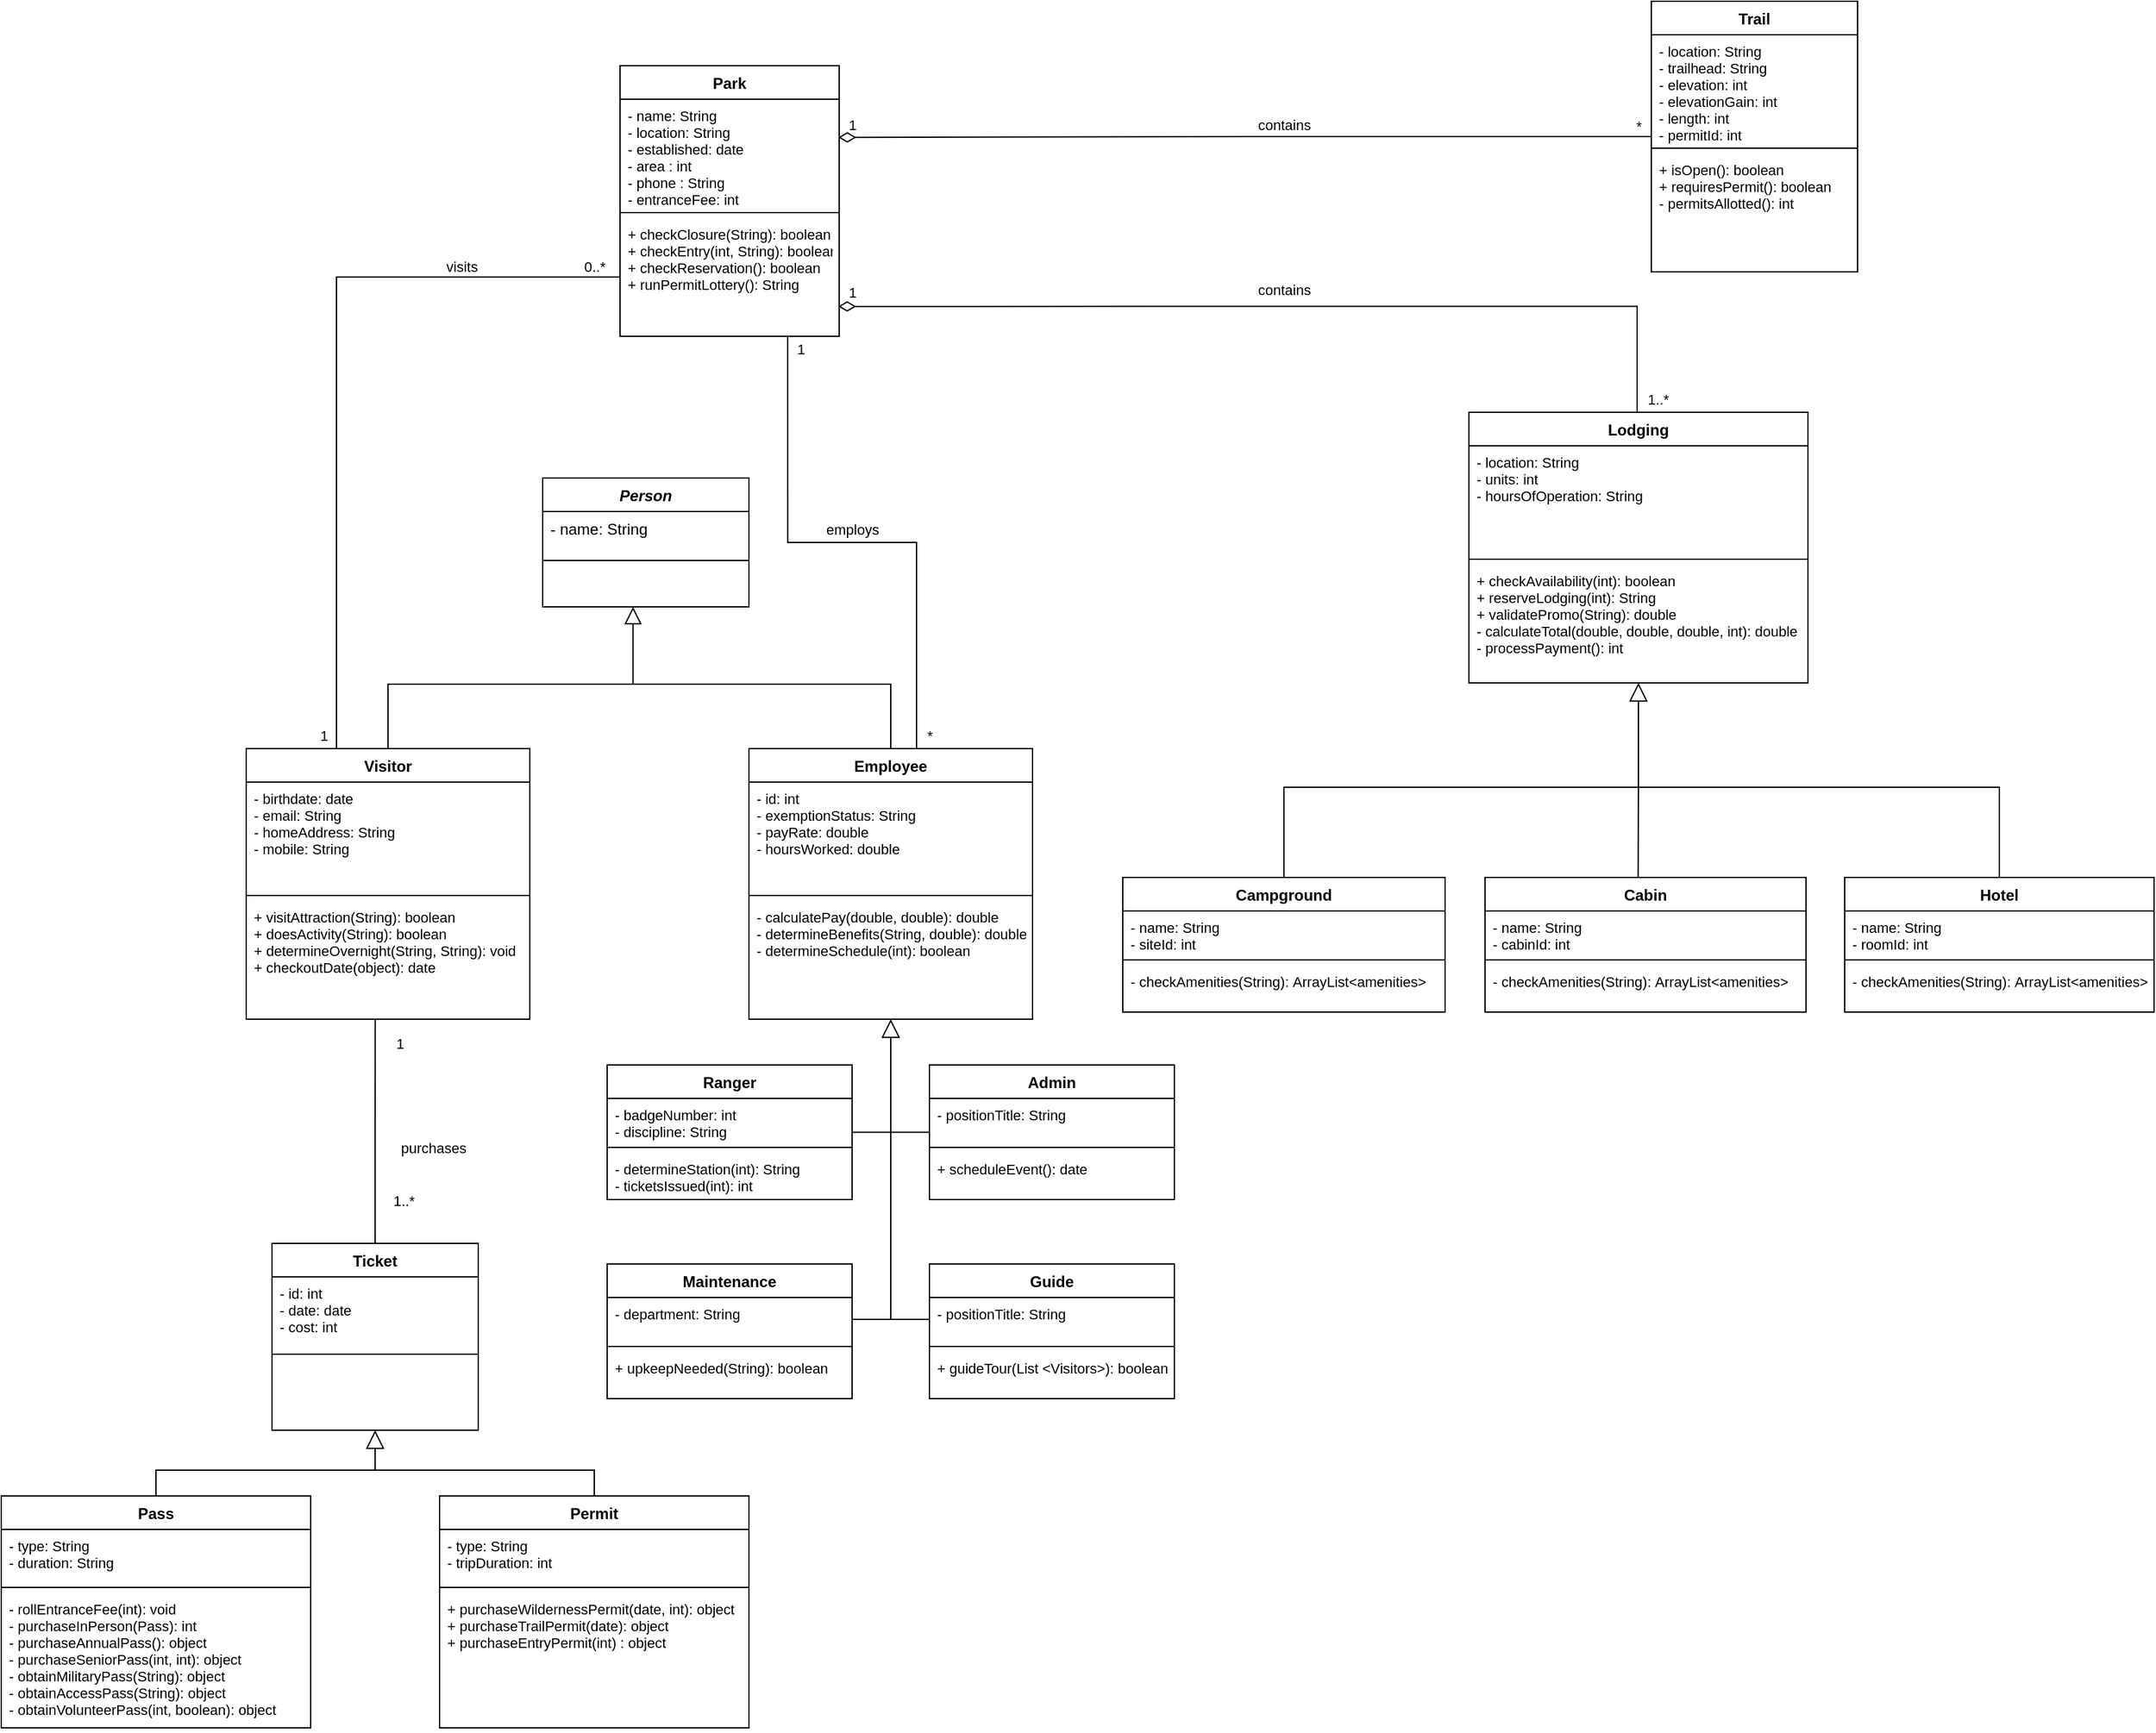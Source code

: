 <mxfile version="17.4.0" type="github">
  <diagram id="C5RBs43oDa-KdzZeNtuy" name="Page-1">
    <mxGraphModel dx="3743" dy="2276" grid="1" gridSize="10" guides="1" tooltips="1" connect="1" arrows="1" fold="1" page="1" pageScale="1" pageWidth="1169" pageHeight="827" math="0" shadow="0">
      <root>
        <mxCell id="WIyWlLk6GJQsqaUBKTNV-0" />
        <mxCell id="WIyWlLk6GJQsqaUBKTNV-1" parent="WIyWlLk6GJQsqaUBKTNV-0" />
        <mxCell id="2c-yum_lAbNcvrNoENY4-150" style="edgeStyle=orthogonalEdgeStyle;rounded=0;orthogonalLoop=1;jettySize=auto;html=1;entryX=0.996;entryY=0.353;entryDx=0;entryDy=0;entryPerimeter=0;fontSize=11;startArrow=none;startFill=0;endArrow=diamondThin;endFill=0;startSize=12;endSize=11;targetPerimeterSpacing=0;strokeColor=default;strokeWidth=1;" parent="WIyWlLk6GJQsqaUBKTNV-1" source="zkfFHV4jXpPFQw0GAbJ--0" target="2c-yum_lAbNcvrNoENY4-104" edge="1">
          <mxGeometry relative="1" as="geometry" />
        </mxCell>
        <mxCell id="zkfFHV4jXpPFQw0GAbJ--0" value="Trail" style="swimlane;fontStyle=1;align=center;verticalAlign=top;childLayout=stackLayout;horizontal=1;startSize=26;horizontalStack=0;resizeParent=1;resizeLast=0;collapsible=1;marginBottom=0;rounded=0;shadow=0;strokeWidth=1;" parent="WIyWlLk6GJQsqaUBKTNV-1" vertex="1">
          <mxGeometry x="730" y="-550" width="160" height="210" as="geometry">
            <mxRectangle x="230" y="140" width="160" height="26" as="alternateBounds" />
          </mxGeometry>
        </mxCell>
        <mxCell id="zkfFHV4jXpPFQw0GAbJ--3" value="- location: String&#xa;- trailhead: String&#xa;- elevation: int &#xa;- elevationGain: int &#xa;- length: int &#xa;- permitId: int " style="text;align=left;verticalAlign=top;spacingLeft=4;spacingRight=4;overflow=hidden;rotatable=0;points=[[0,0.5],[1,0.5]];portConstraint=eastwest;rounded=0;shadow=0;html=0;fontSize=11;" parent="zkfFHV4jXpPFQw0GAbJ--0" vertex="1">
          <mxGeometry y="26" width="160" height="84" as="geometry" />
        </mxCell>
        <mxCell id="2c-yum_lAbNcvrNoENY4-101" value="" style="line;html=1;strokeWidth=1;align=left;verticalAlign=middle;spacingTop=-1;spacingLeft=3;spacingRight=3;rotatable=0;labelPosition=right;points=[];portConstraint=eastwest;" parent="zkfFHV4jXpPFQw0GAbJ--0" vertex="1">
          <mxGeometry y="110" width="160" height="8" as="geometry" />
        </mxCell>
        <mxCell id="2c-yum_lAbNcvrNoENY4-102" value="+ isOpen(): boolean  &#xa;+ requiresPermit(): boolean &#xa;- permitsAllotted(): int " style="text;align=left;verticalAlign=top;spacingLeft=4;spacingRight=4;overflow=hidden;rotatable=0;points=[[0,0.5],[1,0.5]];portConstraint=eastwest;rounded=0;shadow=0;html=0;fontSize=11;" parent="zkfFHV4jXpPFQw0GAbJ--0" vertex="1">
          <mxGeometry y="118" width="160" height="92" as="geometry" />
        </mxCell>
        <mxCell id="2c-yum_lAbNcvrNoENY4-103" value="Park" style="swimlane;fontStyle=1;align=center;verticalAlign=top;childLayout=stackLayout;horizontal=1;startSize=26;horizontalStack=0;resizeParent=1;resizeLast=0;collapsible=1;marginBottom=0;rounded=0;shadow=0;strokeWidth=1;" parent="WIyWlLk6GJQsqaUBKTNV-1" vertex="1">
          <mxGeometry x="-70" y="-500" width="170" height="210" as="geometry">
            <mxRectangle x="230" y="140" width="160" height="26" as="alternateBounds" />
          </mxGeometry>
        </mxCell>
        <mxCell id="2c-yum_lAbNcvrNoENY4-104" value="- name: String&#xa;- location: String&#xa;- established: date &#xa;- area : int &#xa;- phone : String&#xa;- entranceFee: int " style="text;align=left;verticalAlign=top;spacingLeft=4;spacingRight=4;overflow=hidden;rotatable=0;points=[[0,0.5],[1,0.5]];portConstraint=eastwest;rounded=0;shadow=0;html=0;fontSize=11;" parent="2c-yum_lAbNcvrNoENY4-103" vertex="1">
          <mxGeometry y="26" width="170" height="84" as="geometry" />
        </mxCell>
        <mxCell id="2c-yum_lAbNcvrNoENY4-105" value="" style="line;html=1;strokeWidth=1;align=left;verticalAlign=middle;spacingTop=-1;spacingLeft=3;spacingRight=3;rotatable=0;labelPosition=right;points=[];portConstraint=eastwest;" parent="2c-yum_lAbNcvrNoENY4-103" vertex="1">
          <mxGeometry y="110" width="170" height="8" as="geometry" />
        </mxCell>
        <mxCell id="2c-yum_lAbNcvrNoENY4-106" value="+ checkClosure(String): boolean &#xa;+ checkEntry(int, String): boolean &#xa;+ checkReservation(): boolean &#xa;+ runPermitLottery(): String" style="text;align=left;verticalAlign=top;spacingLeft=4;spacingRight=4;overflow=hidden;rotatable=0;points=[[0,0.5],[1,0.5]];portConstraint=eastwest;rounded=0;shadow=0;html=0;fontSize=11;" parent="2c-yum_lAbNcvrNoENY4-103" vertex="1">
          <mxGeometry y="118" width="170" height="92" as="geometry" />
        </mxCell>
        <mxCell id="O42WBwluvv-HjwbEkJu6-36" style="edgeStyle=orthogonalEdgeStyle;rounded=0;orthogonalLoop=1;jettySize=auto;html=1;endArrow=none;endFill=0;startSize=12;endSize=11;startArrow=block;startFill=0;exitX=0.5;exitY=1;exitDx=0;exitDy=0;exitPerimeter=0;" edge="1" parent="WIyWlLk6GJQsqaUBKTNV-1" source="2c-yum_lAbNcvrNoENY4-110">
          <mxGeometry relative="1" as="geometry">
            <mxPoint x="140" y="473" as="targetPoint" />
            <mxPoint x="140" y="243" as="sourcePoint" />
          </mxGeometry>
        </mxCell>
        <mxCell id="O42WBwluvv-HjwbEkJu6-39" style="edgeStyle=orthogonalEdgeStyle;rounded=0;orthogonalLoop=1;jettySize=auto;html=1;entryX=0.438;entryY=1;entryDx=0;entryDy=0;entryPerimeter=0;startArrow=none;startFill=0;endArrow=block;endFill=0;startSize=12;endSize=11;" edge="1" parent="WIyWlLk6GJQsqaUBKTNV-1" source="2c-yum_lAbNcvrNoENY4-107" target="O42WBwluvv-HjwbEkJu6-11">
          <mxGeometry relative="1" as="geometry" />
        </mxCell>
        <mxCell id="O42WBwluvv-HjwbEkJu6-74" style="edgeStyle=orthogonalEdgeStyle;rounded=0;orthogonalLoop=1;jettySize=auto;html=1;entryX=0.765;entryY=1;entryDx=0;entryDy=0;entryPerimeter=0;startArrow=none;startFill=0;endArrow=none;endFill=0;startSize=12;endSize=11;" edge="1" parent="WIyWlLk6GJQsqaUBKTNV-1" source="2c-yum_lAbNcvrNoENY4-107" target="2c-yum_lAbNcvrNoENY4-106">
          <mxGeometry relative="1" as="geometry">
            <Array as="points">
              <mxPoint x="160" y="-130" />
              <mxPoint x="60" y="-130" />
            </Array>
          </mxGeometry>
        </mxCell>
        <mxCell id="2c-yum_lAbNcvrNoENY4-107" value="Employee" style="swimlane;fontStyle=1;align=center;verticalAlign=top;childLayout=stackLayout;horizontal=1;startSize=26;horizontalStack=0;resizeParent=1;resizeLast=0;collapsible=1;marginBottom=0;rounded=0;shadow=0;strokeWidth=1;" parent="WIyWlLk6GJQsqaUBKTNV-1" vertex="1">
          <mxGeometry x="30" y="30" width="220" height="210" as="geometry">
            <mxRectangle x="230" y="140" width="160" height="26" as="alternateBounds" />
          </mxGeometry>
        </mxCell>
        <mxCell id="2c-yum_lAbNcvrNoENY4-108" value="- id: int &#xa;- exemptionStatus: String &#xa;- payRate: double &#xa;- hoursWorked: double " style="text;align=left;verticalAlign=top;spacingLeft=4;spacingRight=4;overflow=hidden;rotatable=0;points=[[0,0.5],[1,0.5]];portConstraint=eastwest;rounded=0;shadow=0;html=0;fontSize=11;" parent="2c-yum_lAbNcvrNoENY4-107" vertex="1">
          <mxGeometry y="26" width="220" height="84" as="geometry" />
        </mxCell>
        <mxCell id="2c-yum_lAbNcvrNoENY4-109" value="" style="line;html=1;strokeWidth=1;align=left;verticalAlign=middle;spacingTop=-1;spacingLeft=3;spacingRight=3;rotatable=0;labelPosition=right;points=[];portConstraint=eastwest;" parent="2c-yum_lAbNcvrNoENY4-107" vertex="1">
          <mxGeometry y="110" width="220" height="8" as="geometry" />
        </mxCell>
        <mxCell id="2c-yum_lAbNcvrNoENY4-110" value="- calculatePay(double, double): double &#xa;- determineBenefits(String, double): double &#xa;- determineSchedule(int): boolean " style="text;align=left;verticalAlign=top;spacingLeft=4;spacingRight=4;overflow=hidden;rotatable=0;points=[[0,0.5],[1,0.5]];portConstraint=eastwest;rounded=0;shadow=0;html=0;fontSize=11;" parent="2c-yum_lAbNcvrNoENY4-107" vertex="1">
          <mxGeometry y="118" width="220" height="92" as="geometry" />
        </mxCell>
        <mxCell id="2c-yum_lAbNcvrNoENY4-141" style="edgeStyle=orthogonalEdgeStyle;rounded=0;orthogonalLoop=1;jettySize=auto;html=1;fontSize=11;startArrow=none;startFill=0;endArrow=diamondThin;endFill=0;startSize=12;endSize=11;targetPerimeterSpacing=0;strokeColor=default;exitX=0.5;exitY=0;exitDx=0;exitDy=0;entryX=1.025;entryY=0.748;entryDx=0;entryDy=0;entryPerimeter=0;" parent="WIyWlLk6GJQsqaUBKTNV-1" edge="1">
          <mxGeometry relative="1" as="geometry">
            <mxPoint x="719" y="-231" as="sourcePoint" />
            <mxPoint x="99.25" y="-313.184" as="targetPoint" />
            <Array as="points">
              <mxPoint x="719" y="-313" />
            </Array>
          </mxGeometry>
        </mxCell>
        <mxCell id="O42WBwluvv-HjwbEkJu6-56" style="edgeStyle=orthogonalEdgeStyle;rounded=0;orthogonalLoop=1;jettySize=auto;html=1;startArrow=block;startFill=0;endArrow=none;endFill=0;startSize=12;endSize=11;entryX=0.477;entryY=0.008;entryDx=0;entryDy=0;entryPerimeter=0;" edge="1" parent="WIyWlLk6GJQsqaUBKTNV-1" source="2c-yum_lAbNcvrNoENY4-111" target="O42WBwluvv-HjwbEkJu6-46">
          <mxGeometry relative="1" as="geometry">
            <mxPoint x="720" y="120" as="targetPoint" />
          </mxGeometry>
        </mxCell>
        <mxCell id="2c-yum_lAbNcvrNoENY4-111" value="Lodging" style="swimlane;fontStyle=1;align=center;verticalAlign=top;childLayout=stackLayout;horizontal=1;startSize=26;horizontalStack=0;resizeParent=1;resizeLast=0;collapsible=1;marginBottom=0;rounded=0;shadow=0;strokeWidth=1;" parent="WIyWlLk6GJQsqaUBKTNV-1" vertex="1">
          <mxGeometry x="588.5" y="-231" width="263" height="210" as="geometry">
            <mxRectangle x="230" y="140" width="160" height="26" as="alternateBounds" />
          </mxGeometry>
        </mxCell>
        <mxCell id="2c-yum_lAbNcvrNoENY4-112" value="- location: String&#xa;- units: int&#xa;- hoursOfOperation: String&#xa; " style="text;align=left;verticalAlign=top;spacingLeft=4;spacingRight=4;overflow=hidden;rotatable=0;points=[[0,0.5],[1,0.5]];portConstraint=eastwest;rounded=0;shadow=0;html=0;fontSize=11;" parent="2c-yum_lAbNcvrNoENY4-111" vertex="1">
          <mxGeometry y="26" width="263" height="84" as="geometry" />
        </mxCell>
        <mxCell id="2c-yum_lAbNcvrNoENY4-113" value="" style="line;html=1;strokeWidth=1;align=left;verticalAlign=middle;spacingTop=-1;spacingLeft=3;spacingRight=3;rotatable=0;labelPosition=right;points=[];portConstraint=eastwest;" parent="2c-yum_lAbNcvrNoENY4-111" vertex="1">
          <mxGeometry y="110" width="263" height="8" as="geometry" />
        </mxCell>
        <mxCell id="2c-yum_lAbNcvrNoENY4-114" value="+ checkAvailability(int): boolean &#xa;+ reserveLodging(int): String&#xa;+ validatePromo(String): double &#xa;- calculateTotal(double, double, double, int): double &#xa;- processPayment(): int  " style="text;align=left;verticalAlign=top;spacingLeft=4;spacingRight=4;overflow=hidden;rotatable=0;points=[[0,0.5],[1,0.5]];portConstraint=eastwest;rounded=0;shadow=0;html=0;fontSize=11;" parent="2c-yum_lAbNcvrNoENY4-111" vertex="1">
          <mxGeometry y="118" width="263" height="82" as="geometry" />
        </mxCell>
        <mxCell id="O42WBwluvv-HjwbEkJu6-58" style="edgeStyle=orthogonalEdgeStyle;rounded=0;orthogonalLoop=1;jettySize=auto;html=1;entryX=0.5;entryY=0;entryDx=0;entryDy=0;startArrow=none;startFill=0;endArrow=none;endFill=0;startSize=12;endSize=11;" edge="1" parent="WIyWlLk6GJQsqaUBKTNV-1" source="2c-yum_lAbNcvrNoENY4-115" target="2c-yum_lAbNcvrNoENY4-107">
          <mxGeometry relative="1" as="geometry">
            <Array as="points">
              <mxPoint x="-250" y="-20" />
              <mxPoint x="140" y="-20" />
            </Array>
          </mxGeometry>
        </mxCell>
        <mxCell id="O42WBwluvv-HjwbEkJu6-78" style="edgeStyle=orthogonalEdgeStyle;rounded=0;orthogonalLoop=1;jettySize=auto;html=1;entryX=0;entryY=0.5;entryDx=0;entryDy=0;startArrow=none;startFill=0;endArrow=none;endFill=0;startSize=12;endSize=11;" edge="1" parent="WIyWlLk6GJQsqaUBKTNV-1" source="2c-yum_lAbNcvrNoENY4-115" target="2c-yum_lAbNcvrNoENY4-106">
          <mxGeometry relative="1" as="geometry">
            <Array as="points">
              <mxPoint x="-290" y="-336" />
            </Array>
          </mxGeometry>
        </mxCell>
        <mxCell id="2c-yum_lAbNcvrNoENY4-115" value="Visitor" style="swimlane;fontStyle=1;align=center;verticalAlign=top;childLayout=stackLayout;horizontal=1;startSize=26;horizontalStack=0;resizeParent=1;resizeLast=0;collapsible=1;marginBottom=0;rounded=0;shadow=0;strokeWidth=1;" parent="WIyWlLk6GJQsqaUBKTNV-1" vertex="1">
          <mxGeometry x="-360" y="30" width="220" height="210" as="geometry">
            <mxRectangle x="230" y="140" width="160" height="26" as="alternateBounds" />
          </mxGeometry>
        </mxCell>
        <mxCell id="2c-yum_lAbNcvrNoENY4-116" value="- birthdate: date &#xa;- email: String&#xa;- homeAddress: String&#xa;- mobile: String" style="text;align=left;verticalAlign=top;spacingLeft=4;spacingRight=4;overflow=hidden;rotatable=0;points=[[0,0.5],[1,0.5]];portConstraint=eastwest;rounded=0;shadow=0;html=0;fontSize=11;" parent="2c-yum_lAbNcvrNoENY4-115" vertex="1">
          <mxGeometry y="26" width="220" height="84" as="geometry" />
        </mxCell>
        <mxCell id="2c-yum_lAbNcvrNoENY4-117" value="" style="line;html=1;strokeWidth=1;align=left;verticalAlign=middle;spacingTop=-1;spacingLeft=3;spacingRight=3;rotatable=0;labelPosition=right;points=[];portConstraint=eastwest;" parent="2c-yum_lAbNcvrNoENY4-115" vertex="1">
          <mxGeometry y="110" width="220" height="8" as="geometry" />
        </mxCell>
        <mxCell id="2c-yum_lAbNcvrNoENY4-118" value="+ visitAttraction(String): boolean &#xa;+ doesActivity(String): boolean &#xa;+ determineOvernight(String, String): void &#xa;+ checkoutDate(object): date " style="text;align=left;verticalAlign=top;spacingLeft=4;spacingRight=4;overflow=hidden;rotatable=0;points=[[0,0.5],[1,0.5]];portConstraint=eastwest;rounded=0;shadow=0;html=0;fontSize=11;" parent="2c-yum_lAbNcvrNoENY4-115" vertex="1">
          <mxGeometry y="118" width="220" height="92" as="geometry" />
        </mxCell>
        <mxCell id="O42WBwluvv-HjwbEkJu6-19" style="edgeStyle=orthogonalEdgeStyle;rounded=0;orthogonalLoop=1;jettySize=auto;html=1;entryX=0.455;entryY=1;entryDx=0;entryDy=0;entryPerimeter=0;endArrow=none;endFill=0;startSize=12;endSize=11;" edge="1" parent="WIyWlLk6GJQsqaUBKTNV-1" source="2c-yum_lAbNcvrNoENY4-119" target="2c-yum_lAbNcvrNoENY4-118">
          <mxGeometry relative="1" as="geometry" />
        </mxCell>
        <mxCell id="O42WBwluvv-HjwbEkJu6-60" style="edgeStyle=orthogonalEdgeStyle;rounded=0;orthogonalLoop=1;jettySize=auto;html=1;startArrow=block;startFill=0;endArrow=none;endFill=0;startSize=12;endSize=11;" edge="1" parent="WIyWlLk6GJQsqaUBKTNV-1" source="2c-yum_lAbNcvrNoENY4-119">
          <mxGeometry relative="1" as="geometry">
            <mxPoint x="-260" y="590" as="targetPoint" />
          </mxGeometry>
        </mxCell>
        <mxCell id="2c-yum_lAbNcvrNoENY4-119" value="Ticket" style="swimlane;fontStyle=1;align=center;verticalAlign=top;childLayout=stackLayout;horizontal=1;startSize=26;horizontalStack=0;resizeParent=1;resizeLast=0;collapsible=1;marginBottom=0;rounded=0;shadow=0;strokeWidth=1;" parent="WIyWlLk6GJQsqaUBKTNV-1" vertex="1">
          <mxGeometry x="-340" y="414" width="160" height="145" as="geometry">
            <mxRectangle x="230" y="140" width="160" height="26" as="alternateBounds" />
          </mxGeometry>
        </mxCell>
        <mxCell id="2c-yum_lAbNcvrNoENY4-120" value="- id: int &#xa;- date: date &#xa;- cost: int " style="text;align=left;verticalAlign=top;spacingLeft=4;spacingRight=4;overflow=hidden;rotatable=0;points=[[0,0.5],[1,0.5]];portConstraint=eastwest;rounded=0;shadow=0;html=0;fontSize=11;" parent="2c-yum_lAbNcvrNoENY4-119" vertex="1">
          <mxGeometry y="26" width="160" height="56" as="geometry" />
        </mxCell>
        <mxCell id="2c-yum_lAbNcvrNoENY4-121" value="" style="line;html=1;strokeWidth=1;align=left;verticalAlign=middle;spacingTop=-1;spacingLeft=3;spacingRight=3;rotatable=0;labelPosition=right;points=[];portConstraint=eastwest;" parent="2c-yum_lAbNcvrNoENY4-119" vertex="1">
          <mxGeometry y="82" width="160" height="8" as="geometry" />
        </mxCell>
        <mxCell id="O42WBwluvv-HjwbEkJu6-35" style="edgeStyle=orthogonalEdgeStyle;rounded=0;orthogonalLoop=1;jettySize=auto;html=1;entryX=0;entryY=0.772;entryDx=0;entryDy=0;entryPerimeter=0;endArrow=none;endFill=0;startSize=12;endSize=11;" edge="1" parent="WIyWlLk6GJQsqaUBKTNV-1" source="2c-yum_lAbNcvrNoENY4-123" target="O42WBwluvv-HjwbEkJu6-21">
          <mxGeometry relative="1" as="geometry" />
        </mxCell>
        <mxCell id="2c-yum_lAbNcvrNoENY4-123" value="Ranger" style="swimlane;fontStyle=1;align=center;verticalAlign=top;childLayout=stackLayout;horizontal=1;startSize=26;horizontalStack=0;resizeParent=1;resizeLast=0;collapsible=1;marginBottom=0;rounded=0;shadow=0;strokeWidth=1;" parent="WIyWlLk6GJQsqaUBKTNV-1" vertex="1">
          <mxGeometry x="-80" y="275.5" width="190" height="104.5" as="geometry">
            <mxRectangle x="230" y="140" width="160" height="26" as="alternateBounds" />
          </mxGeometry>
        </mxCell>
        <mxCell id="2c-yum_lAbNcvrNoENY4-124" value="- badgeNumber: int &#xa;- discipline: String" style="text;align=left;verticalAlign=top;spacingLeft=4;spacingRight=4;overflow=hidden;rotatable=0;points=[[0,0.5],[1,0.5]];portConstraint=eastwest;rounded=0;shadow=0;html=0;fontSize=11;" parent="2c-yum_lAbNcvrNoENY4-123" vertex="1">
          <mxGeometry y="26" width="190" height="34" as="geometry" />
        </mxCell>
        <mxCell id="2c-yum_lAbNcvrNoENY4-125" value="" style="line;html=1;strokeWidth=1;align=left;verticalAlign=middle;spacingTop=-1;spacingLeft=3;spacingRight=3;rotatable=0;labelPosition=right;points=[];portConstraint=eastwest;" parent="2c-yum_lAbNcvrNoENY4-123" vertex="1">
          <mxGeometry y="60" width="190" height="8" as="geometry" />
        </mxCell>
        <mxCell id="2c-yum_lAbNcvrNoENY4-126" value="- determineStation(int): String&#xa;- ticketsIssued(int): int " style="text;align=left;verticalAlign=top;spacingLeft=4;spacingRight=4;overflow=hidden;rotatable=0;points=[[0,0.5],[1,0.5]];portConstraint=eastwest;rounded=0;shadow=0;html=0;fontSize=11;" parent="2c-yum_lAbNcvrNoENY4-123" vertex="1">
          <mxGeometry y="68" width="190" height="32" as="geometry" />
        </mxCell>
        <mxCell id="O42WBwluvv-HjwbEkJu6-59" style="edgeStyle=orthogonalEdgeStyle;rounded=0;orthogonalLoop=1;jettySize=auto;html=1;entryX=0.5;entryY=0;entryDx=0;entryDy=0;startArrow=none;startFill=0;endArrow=none;endFill=0;startSize=12;endSize=11;" edge="1" parent="WIyWlLk6GJQsqaUBKTNV-1" source="2c-yum_lAbNcvrNoENY4-131" target="2c-yum_lAbNcvrNoENY4-135">
          <mxGeometry relative="1" as="geometry">
            <Array as="points">
              <mxPoint x="-430" y="590" />
              <mxPoint x="-90" y="590" />
            </Array>
          </mxGeometry>
        </mxCell>
        <mxCell id="2c-yum_lAbNcvrNoENY4-131" value="Pass" style="swimlane;fontStyle=1;align=center;verticalAlign=top;childLayout=stackLayout;horizontal=1;startSize=26;horizontalStack=0;resizeParent=1;resizeLast=0;collapsible=1;marginBottom=0;rounded=0;shadow=0;strokeWidth=1;" parent="WIyWlLk6GJQsqaUBKTNV-1" vertex="1">
          <mxGeometry x="-550" y="610" width="240" height="180" as="geometry">
            <mxRectangle x="230" y="140" width="160" height="26" as="alternateBounds" />
          </mxGeometry>
        </mxCell>
        <mxCell id="2c-yum_lAbNcvrNoENY4-132" value="- type: String&#xa;- duration: String" style="text;align=left;verticalAlign=top;spacingLeft=4;spacingRight=4;overflow=hidden;rotatable=0;points=[[0,0.5],[1,0.5]];portConstraint=eastwest;rounded=0;shadow=0;html=0;fontSize=11;" parent="2c-yum_lAbNcvrNoENY4-131" vertex="1">
          <mxGeometry y="26" width="240" height="41" as="geometry" />
        </mxCell>
        <mxCell id="2c-yum_lAbNcvrNoENY4-133" value="" style="line;html=1;strokeWidth=1;align=left;verticalAlign=middle;spacingTop=-1;spacingLeft=3;spacingRight=3;rotatable=0;labelPosition=right;points=[];portConstraint=eastwest;" parent="2c-yum_lAbNcvrNoENY4-131" vertex="1">
          <mxGeometry y="67" width="240" height="8" as="geometry" />
        </mxCell>
        <mxCell id="2c-yum_lAbNcvrNoENY4-134" value="- rollEntranceFee(int): void &#xa;- purchaseInPerson(Pass): int &#xa;- purchaseAnnualPass(): object &#xa;- purchaseSeniorPass(int, int): object &#xa;- obtainMilitaryPass(String): object &#xa;- obtainAccessPass(String): object &#xa;- obtainVolunteerPass(int, boolean): object " style="text;align=left;verticalAlign=top;spacingLeft=4;spacingRight=4;overflow=hidden;rotatable=0;points=[[0,0.5],[1,0.5]];portConstraint=eastwest;rounded=0;shadow=0;html=0;fontSize=11;" parent="2c-yum_lAbNcvrNoENY4-131" vertex="1">
          <mxGeometry y="75" width="240" height="105" as="geometry" />
        </mxCell>
        <mxCell id="2c-yum_lAbNcvrNoENY4-135" value="Permit" style="swimlane;fontStyle=1;align=center;verticalAlign=top;childLayout=stackLayout;horizontal=1;startSize=26;horizontalStack=0;resizeParent=1;resizeLast=0;collapsible=1;marginBottom=0;rounded=0;shadow=0;strokeWidth=1;" parent="WIyWlLk6GJQsqaUBKTNV-1" vertex="1">
          <mxGeometry x="-210" y="610" width="240" height="180" as="geometry">
            <mxRectangle x="230" y="140" width="160" height="26" as="alternateBounds" />
          </mxGeometry>
        </mxCell>
        <mxCell id="2c-yum_lAbNcvrNoENY4-136" value="- type: String&#xa;- tripDuration: int " style="text;align=left;verticalAlign=top;spacingLeft=4;spacingRight=4;overflow=hidden;rotatable=0;points=[[0,0.5],[1,0.5]];portConstraint=eastwest;rounded=0;shadow=0;html=0;fontSize=11;" parent="2c-yum_lAbNcvrNoENY4-135" vertex="1">
          <mxGeometry y="26" width="240" height="41" as="geometry" />
        </mxCell>
        <mxCell id="2c-yum_lAbNcvrNoENY4-137" value="" style="line;html=1;strokeWidth=1;align=left;verticalAlign=middle;spacingTop=-1;spacingLeft=3;spacingRight=3;rotatable=0;labelPosition=right;points=[];portConstraint=eastwest;" parent="2c-yum_lAbNcvrNoENY4-135" vertex="1">
          <mxGeometry y="67" width="240" height="8" as="geometry" />
        </mxCell>
        <mxCell id="2c-yum_lAbNcvrNoENY4-138" value="+ purchaseWildernessPermit(date, int): object &#xa;+ purchaseTrailPermit(date): object &#xa;+ purchaseEntryPermit(int) : object " style="text;align=left;verticalAlign=top;spacingLeft=4;spacingRight=4;overflow=hidden;rotatable=0;points=[[0,0.5],[1,0.5]];portConstraint=eastwest;rounded=0;shadow=0;html=0;fontSize=11;" parent="2c-yum_lAbNcvrNoENY4-135" vertex="1">
          <mxGeometry y="75" width="240" height="105" as="geometry" />
        </mxCell>
        <mxCell id="2c-yum_lAbNcvrNoENY4-161" value="*" style="text;html=1;align=center;verticalAlign=middle;resizable=0;points=[];autosize=1;strokeColor=none;fillColor=none;fontSize=11;" parent="WIyWlLk6GJQsqaUBKTNV-1" vertex="1">
          <mxGeometry x="710" y="-463" width="20" height="20" as="geometry" />
        </mxCell>
        <mxCell id="2c-yum_lAbNcvrNoENY4-162" value="contains" style="text;html=1;align=center;verticalAlign=middle;resizable=0;points=[];autosize=1;strokeColor=none;fillColor=none;fontSize=11;" parent="WIyWlLk6GJQsqaUBKTNV-1" vertex="1">
          <mxGeometry x="415" y="-464" width="60" height="20" as="geometry" />
        </mxCell>
        <mxCell id="2c-yum_lAbNcvrNoENY4-163" value="1" style="text;html=1;align=center;verticalAlign=middle;resizable=0;points=[];autosize=1;strokeColor=none;fillColor=none;fontSize=11;" parent="WIyWlLk6GJQsqaUBKTNV-1" vertex="1">
          <mxGeometry x="100" y="-464" width="20" height="20" as="geometry" />
        </mxCell>
        <mxCell id="2c-yum_lAbNcvrNoENY4-164" value="1" style="text;html=1;align=center;verticalAlign=middle;resizable=0;points=[];autosize=1;strokeColor=none;fillColor=none;fontSize=11;" parent="WIyWlLk6GJQsqaUBKTNV-1" vertex="1">
          <mxGeometry x="100" y="-334" width="20" height="20" as="geometry" />
        </mxCell>
        <mxCell id="2c-yum_lAbNcvrNoENY4-165" value="1..*" style="text;html=1;align=center;verticalAlign=middle;resizable=0;points=[];autosize=1;strokeColor=none;fillColor=none;fontSize=11;" parent="WIyWlLk6GJQsqaUBKTNV-1" vertex="1">
          <mxGeometry x="720" y="-251" width="30" height="20" as="geometry" />
        </mxCell>
        <mxCell id="2c-yum_lAbNcvrNoENY4-166" value="contains" style="text;html=1;align=center;verticalAlign=middle;resizable=0;points=[];autosize=1;strokeColor=none;fillColor=none;fontSize=11;" parent="WIyWlLk6GJQsqaUBKTNV-1" vertex="1">
          <mxGeometry x="415" y="-336" width="60" height="20" as="geometry" />
        </mxCell>
        <mxCell id="2c-yum_lAbNcvrNoENY4-170" value="purchases" style="text;html=1;align=center;verticalAlign=middle;resizable=0;points=[];autosize=1;strokeColor=none;fillColor=none;fontSize=11;" parent="WIyWlLk6GJQsqaUBKTNV-1" vertex="1">
          <mxGeometry x="-250" y="330" width="70" height="20" as="geometry" />
        </mxCell>
        <mxCell id="2c-yum_lAbNcvrNoENY4-171" value="1" style="text;html=1;align=center;verticalAlign=middle;resizable=0;points=[];autosize=1;strokeColor=none;fillColor=none;fontSize=11;" parent="WIyWlLk6GJQsqaUBKTNV-1" vertex="1">
          <mxGeometry x="-251" y="249" width="20" height="20" as="geometry" />
        </mxCell>
        <mxCell id="2c-yum_lAbNcvrNoENY4-172" value="1..*" style="text;html=1;align=center;verticalAlign=middle;resizable=0;points=[];autosize=1;strokeColor=none;fillColor=none;fontSize=11;" parent="WIyWlLk6GJQsqaUBKTNV-1" vertex="1">
          <mxGeometry x="-253" y="371" width="30" height="20" as="geometry" />
        </mxCell>
        <mxCell id="O42WBwluvv-HjwbEkJu6-8" value="Person" style="swimlane;fontStyle=3;align=center;verticalAlign=top;childLayout=stackLayout;horizontal=1;startSize=26;horizontalStack=0;resizeParent=1;resizeParentMax=0;resizeLast=0;collapsible=1;marginBottom=0;" vertex="1" parent="WIyWlLk6GJQsqaUBKTNV-1">
          <mxGeometry x="-130" y="-180" width="160" height="100" as="geometry" />
        </mxCell>
        <mxCell id="O42WBwluvv-HjwbEkJu6-9" value="- name: String" style="text;strokeColor=none;fillColor=none;align=left;verticalAlign=top;spacingLeft=4;spacingRight=4;overflow=hidden;rotatable=0;points=[[0,0.5],[1,0.5]];portConstraint=eastwest;" vertex="1" parent="O42WBwluvv-HjwbEkJu6-8">
          <mxGeometry y="26" width="160" height="34" as="geometry" />
        </mxCell>
        <mxCell id="O42WBwluvv-HjwbEkJu6-10" value="" style="line;strokeWidth=1;fillColor=none;align=left;verticalAlign=middle;spacingTop=-1;spacingLeft=3;spacingRight=3;rotatable=0;labelPosition=right;points=[];portConstraint=eastwest;" vertex="1" parent="O42WBwluvv-HjwbEkJu6-8">
          <mxGeometry y="60" width="160" height="8" as="geometry" />
        </mxCell>
        <mxCell id="O42WBwluvv-HjwbEkJu6-11" value=" " style="text;strokeColor=none;fillColor=none;align=left;verticalAlign=top;spacingLeft=4;spacingRight=4;overflow=hidden;rotatable=0;points=[[0,0.5],[1,0.5]];portConstraint=eastwest;" vertex="1" parent="O42WBwluvv-HjwbEkJu6-8">
          <mxGeometry y="68" width="160" height="32" as="geometry" />
        </mxCell>
        <mxCell id="O42WBwluvv-HjwbEkJu6-20" value="Admin" style="swimlane;fontStyle=1;align=center;verticalAlign=top;childLayout=stackLayout;horizontal=1;startSize=26;horizontalStack=0;resizeParent=1;resizeLast=0;collapsible=1;marginBottom=0;rounded=0;shadow=0;strokeWidth=1;" vertex="1" parent="WIyWlLk6GJQsqaUBKTNV-1">
          <mxGeometry x="170" y="275.5" width="190" height="104.5" as="geometry">
            <mxRectangle x="230" y="140" width="160" height="26" as="alternateBounds" />
          </mxGeometry>
        </mxCell>
        <mxCell id="O42WBwluvv-HjwbEkJu6-21" value="- positionTitle: String" style="text;align=left;verticalAlign=top;spacingLeft=4;spacingRight=4;overflow=hidden;rotatable=0;points=[[0,0.5],[1,0.5]];portConstraint=eastwest;rounded=0;shadow=0;html=0;fontSize=11;" vertex="1" parent="O42WBwluvv-HjwbEkJu6-20">
          <mxGeometry y="26" width="190" height="34" as="geometry" />
        </mxCell>
        <mxCell id="O42WBwluvv-HjwbEkJu6-22" value="" style="line;html=1;strokeWidth=1;align=left;verticalAlign=middle;spacingTop=-1;spacingLeft=3;spacingRight=3;rotatable=0;labelPosition=right;points=[];portConstraint=eastwest;" vertex="1" parent="O42WBwluvv-HjwbEkJu6-20">
          <mxGeometry y="60" width="190" height="8" as="geometry" />
        </mxCell>
        <mxCell id="O42WBwluvv-HjwbEkJu6-23" value="+ scheduleEvent(): date" style="text;align=left;verticalAlign=top;spacingLeft=4;spacingRight=4;overflow=hidden;rotatable=0;points=[[0,0.5],[1,0.5]];portConstraint=eastwest;rounded=0;shadow=0;html=0;fontSize=11;" vertex="1" parent="O42WBwluvv-HjwbEkJu6-20">
          <mxGeometry y="68" width="190" height="32" as="geometry" />
        </mxCell>
        <mxCell id="O42WBwluvv-HjwbEkJu6-24" value="Maintenance" style="swimlane;fontStyle=1;align=center;verticalAlign=top;childLayout=stackLayout;horizontal=1;startSize=26;horizontalStack=0;resizeParent=1;resizeLast=0;collapsible=1;marginBottom=0;rounded=0;shadow=0;strokeWidth=1;" vertex="1" parent="WIyWlLk6GJQsqaUBKTNV-1">
          <mxGeometry x="-80" y="430" width="190" height="104.5" as="geometry">
            <mxRectangle x="230" y="140" width="160" height="26" as="alternateBounds" />
          </mxGeometry>
        </mxCell>
        <mxCell id="O42WBwluvv-HjwbEkJu6-25" value="- department: String" style="text;align=left;verticalAlign=top;spacingLeft=4;spacingRight=4;overflow=hidden;rotatable=0;points=[[0,0.5],[1,0.5]];portConstraint=eastwest;rounded=0;shadow=0;html=0;fontSize=11;" vertex="1" parent="O42WBwluvv-HjwbEkJu6-24">
          <mxGeometry y="26" width="190" height="34" as="geometry" />
        </mxCell>
        <mxCell id="O42WBwluvv-HjwbEkJu6-26" value="" style="line;html=1;strokeWidth=1;align=left;verticalAlign=middle;spacingTop=-1;spacingLeft=3;spacingRight=3;rotatable=0;labelPosition=right;points=[];portConstraint=eastwest;" vertex="1" parent="O42WBwluvv-HjwbEkJu6-24">
          <mxGeometry y="60" width="190" height="8" as="geometry" />
        </mxCell>
        <mxCell id="O42WBwluvv-HjwbEkJu6-27" value="+ upkeepNeeded(String): boolean" style="text;align=left;verticalAlign=top;spacingLeft=4;spacingRight=4;overflow=hidden;rotatable=0;points=[[0,0.5],[1,0.5]];portConstraint=eastwest;rounded=0;shadow=0;html=0;fontSize=11;" vertex="1" parent="O42WBwluvv-HjwbEkJu6-24">
          <mxGeometry y="68" width="190" height="32" as="geometry" />
        </mxCell>
        <mxCell id="O42WBwluvv-HjwbEkJu6-28" value="Guide" style="swimlane;fontStyle=1;align=center;verticalAlign=top;childLayout=stackLayout;horizontal=1;startSize=26;horizontalStack=0;resizeParent=1;resizeLast=0;collapsible=1;marginBottom=0;rounded=0;shadow=0;strokeWidth=1;" vertex="1" parent="WIyWlLk6GJQsqaUBKTNV-1">
          <mxGeometry x="170" y="430" width="190" height="104.5" as="geometry">
            <mxRectangle x="230" y="140" width="160" height="26" as="alternateBounds" />
          </mxGeometry>
        </mxCell>
        <mxCell id="O42WBwluvv-HjwbEkJu6-29" value="- positionTitle: String" style="text;align=left;verticalAlign=top;spacingLeft=4;spacingRight=4;overflow=hidden;rotatable=0;points=[[0,0.5],[1,0.5]];portConstraint=eastwest;rounded=0;shadow=0;html=0;fontSize=11;" vertex="1" parent="O42WBwluvv-HjwbEkJu6-28">
          <mxGeometry y="26" width="190" height="34" as="geometry" />
        </mxCell>
        <mxCell id="O42WBwluvv-HjwbEkJu6-30" value="" style="line;html=1;strokeWidth=1;align=left;verticalAlign=middle;spacingTop=-1;spacingLeft=3;spacingRight=3;rotatable=0;labelPosition=right;points=[];portConstraint=eastwest;" vertex="1" parent="O42WBwluvv-HjwbEkJu6-28">
          <mxGeometry y="60" width="190" height="8" as="geometry" />
        </mxCell>
        <mxCell id="O42WBwluvv-HjwbEkJu6-31" value="+ guideTour(List &lt;Visitors&gt;): boolean" style="text;align=left;verticalAlign=top;spacingLeft=4;spacingRight=4;overflow=hidden;rotatable=0;points=[[0,0.5],[1,0.5]];portConstraint=eastwest;rounded=0;shadow=0;html=0;fontSize=11;" vertex="1" parent="O42WBwluvv-HjwbEkJu6-28">
          <mxGeometry y="68" width="190" height="32" as="geometry" />
        </mxCell>
        <mxCell id="O42WBwluvv-HjwbEkJu6-33" style="edgeStyle=orthogonalEdgeStyle;rounded=0;orthogonalLoop=1;jettySize=auto;html=1;entryX=1;entryY=0.5;entryDx=0;entryDy=0;endArrow=none;endFill=0;startSize=12;endSize=11;" edge="1" parent="WIyWlLk6GJQsqaUBKTNV-1" source="O42WBwluvv-HjwbEkJu6-29" target="O42WBwluvv-HjwbEkJu6-25">
          <mxGeometry relative="1" as="geometry" />
        </mxCell>
        <mxCell id="O42WBwluvv-HjwbEkJu6-57" style="edgeStyle=orthogonalEdgeStyle;rounded=0;orthogonalLoop=1;jettySize=auto;html=1;startArrow=none;startFill=0;endArrow=none;endFill=0;startSize=12;endSize=11;entryX=0.5;entryY=0;entryDx=0;entryDy=0;" edge="1" parent="WIyWlLk6GJQsqaUBKTNV-1" source="O42WBwluvv-HjwbEkJu6-42" target="O42WBwluvv-HjwbEkJu6-50">
          <mxGeometry relative="1" as="geometry">
            <mxPoint x="445" y="60" as="targetPoint" />
            <Array as="points">
              <mxPoint x="445" y="60" />
              <mxPoint x="1000" y="60" />
            </Array>
          </mxGeometry>
        </mxCell>
        <mxCell id="O42WBwluvv-HjwbEkJu6-42" value="Campground" style="swimlane;fontStyle=1;align=center;verticalAlign=top;childLayout=stackLayout;horizontal=1;startSize=26;horizontalStack=0;resizeParent=1;resizeLast=0;collapsible=1;marginBottom=0;rounded=0;shadow=0;strokeWidth=1;" vertex="1" parent="WIyWlLk6GJQsqaUBKTNV-1">
          <mxGeometry x="320" y="130" width="250" height="104.5" as="geometry">
            <mxRectangle x="230" y="140" width="160" height="26" as="alternateBounds" />
          </mxGeometry>
        </mxCell>
        <mxCell id="O42WBwluvv-HjwbEkJu6-43" value="- name: String&#xa;- siteId: int" style="text;align=left;verticalAlign=top;spacingLeft=4;spacingRight=4;overflow=hidden;rotatable=0;points=[[0,0.5],[1,0.5]];portConstraint=eastwest;rounded=0;shadow=0;html=0;fontSize=11;" vertex="1" parent="O42WBwluvv-HjwbEkJu6-42">
          <mxGeometry y="26" width="250" height="34" as="geometry" />
        </mxCell>
        <mxCell id="O42WBwluvv-HjwbEkJu6-44" value="" style="line;html=1;strokeWidth=1;align=left;verticalAlign=middle;spacingTop=-1;spacingLeft=3;spacingRight=3;rotatable=0;labelPosition=right;points=[];portConstraint=eastwest;" vertex="1" parent="O42WBwluvv-HjwbEkJu6-42">
          <mxGeometry y="60" width="250" height="8" as="geometry" />
        </mxCell>
        <mxCell id="O42WBwluvv-HjwbEkJu6-45" value="- checkAmenities(String): ArrayList&lt;amenities&gt;" style="text;align=left;verticalAlign=top;spacingLeft=4;spacingRight=4;overflow=hidden;rotatable=0;points=[[0,0.5],[1,0.5]];portConstraint=eastwest;rounded=0;shadow=0;html=0;fontSize=11;" vertex="1" parent="O42WBwluvv-HjwbEkJu6-42">
          <mxGeometry y="68" width="250" height="32" as="geometry" />
        </mxCell>
        <mxCell id="O42WBwluvv-HjwbEkJu6-46" value="Cabin" style="swimlane;fontStyle=1;align=center;verticalAlign=top;childLayout=stackLayout;horizontal=1;startSize=26;horizontalStack=0;resizeParent=1;resizeLast=0;collapsible=1;marginBottom=0;rounded=0;shadow=0;strokeWidth=1;" vertex="1" parent="WIyWlLk6GJQsqaUBKTNV-1">
          <mxGeometry x="601" y="130" width="249" height="104.5" as="geometry">
            <mxRectangle x="230" y="140" width="160" height="26" as="alternateBounds" />
          </mxGeometry>
        </mxCell>
        <mxCell id="O42WBwluvv-HjwbEkJu6-47" value="- name: String&#xa;- cabinId: int" style="text;align=left;verticalAlign=top;spacingLeft=4;spacingRight=4;overflow=hidden;rotatable=0;points=[[0,0.5],[1,0.5]];portConstraint=eastwest;rounded=0;shadow=0;html=0;fontSize=11;" vertex="1" parent="O42WBwluvv-HjwbEkJu6-46">
          <mxGeometry y="26" width="249" height="34" as="geometry" />
        </mxCell>
        <mxCell id="O42WBwluvv-HjwbEkJu6-48" value="" style="line;html=1;strokeWidth=1;align=left;verticalAlign=middle;spacingTop=-1;spacingLeft=3;spacingRight=3;rotatable=0;labelPosition=right;points=[];portConstraint=eastwest;" vertex="1" parent="O42WBwluvv-HjwbEkJu6-46">
          <mxGeometry y="60" width="249" height="8" as="geometry" />
        </mxCell>
        <mxCell id="O42WBwluvv-HjwbEkJu6-49" value="- checkAmenities(String): ArrayList&lt;amenities&gt;" style="text;align=left;verticalAlign=top;spacingLeft=4;spacingRight=4;overflow=hidden;rotatable=0;points=[[0,0.5],[1,0.5]];portConstraint=eastwest;rounded=0;shadow=0;html=0;fontSize=11;" vertex="1" parent="O42WBwluvv-HjwbEkJu6-46">
          <mxGeometry y="68" width="249" height="32" as="geometry" />
        </mxCell>
        <mxCell id="O42WBwluvv-HjwbEkJu6-50" value="Hotel" style="swimlane;fontStyle=1;align=center;verticalAlign=top;childLayout=stackLayout;horizontal=1;startSize=26;horizontalStack=0;resizeParent=1;resizeLast=0;collapsible=1;marginBottom=0;rounded=0;shadow=0;strokeWidth=1;" vertex="1" parent="WIyWlLk6GJQsqaUBKTNV-1">
          <mxGeometry x="880" y="130" width="240" height="104.5" as="geometry">
            <mxRectangle x="230" y="140" width="160" height="26" as="alternateBounds" />
          </mxGeometry>
        </mxCell>
        <mxCell id="O42WBwluvv-HjwbEkJu6-51" value="- name: String&#xa;- roomId: int" style="text;align=left;verticalAlign=top;spacingLeft=4;spacingRight=4;overflow=hidden;rotatable=0;points=[[0,0.5],[1,0.5]];portConstraint=eastwest;rounded=0;shadow=0;html=0;fontSize=11;" vertex="1" parent="O42WBwluvv-HjwbEkJu6-50">
          <mxGeometry y="26" width="240" height="34" as="geometry" />
        </mxCell>
        <mxCell id="O42WBwluvv-HjwbEkJu6-52" value="" style="line;html=1;strokeWidth=1;align=left;verticalAlign=middle;spacingTop=-1;spacingLeft=3;spacingRight=3;rotatable=0;labelPosition=right;points=[];portConstraint=eastwest;" vertex="1" parent="O42WBwluvv-HjwbEkJu6-50">
          <mxGeometry y="60" width="240" height="8" as="geometry" />
        </mxCell>
        <mxCell id="O42WBwluvv-HjwbEkJu6-53" value="- checkAmenities(String): ArrayList&lt;amenities&gt;" style="text;align=left;verticalAlign=top;spacingLeft=4;spacingRight=4;overflow=hidden;rotatable=0;points=[[0,0.5],[1,0.5]];portConstraint=eastwest;rounded=0;shadow=0;html=0;fontSize=11;" vertex="1" parent="O42WBwluvv-HjwbEkJu6-50">
          <mxGeometry y="68" width="240" height="32" as="geometry" />
        </mxCell>
        <mxCell id="O42WBwluvv-HjwbEkJu6-75" value="employs" style="text;html=1;align=center;verticalAlign=middle;resizable=0;points=[];autosize=1;strokeColor=none;fillColor=none;fontSize=11;" vertex="1" parent="WIyWlLk6GJQsqaUBKTNV-1">
          <mxGeometry x="80" y="-150" width="60" height="20" as="geometry" />
        </mxCell>
        <mxCell id="O42WBwluvv-HjwbEkJu6-76" value="1" style="text;html=1;align=center;verticalAlign=middle;resizable=0;points=[];autosize=1;strokeColor=none;fillColor=none;fontSize=11;" vertex="1" parent="WIyWlLk6GJQsqaUBKTNV-1">
          <mxGeometry x="60" y="-290" width="20" height="20" as="geometry" />
        </mxCell>
        <mxCell id="O42WBwluvv-HjwbEkJu6-77" value="*" style="text;html=1;align=center;verticalAlign=middle;resizable=0;points=[];autosize=1;strokeColor=none;fillColor=none;fontSize=11;" vertex="1" parent="WIyWlLk6GJQsqaUBKTNV-1">
          <mxGeometry x="160" y="10" width="20" height="20" as="geometry" />
        </mxCell>
        <mxCell id="O42WBwluvv-HjwbEkJu6-79" value="visits" style="text;html=1;align=center;verticalAlign=middle;resizable=0;points=[];autosize=1;strokeColor=none;fillColor=none;fontSize=11;" vertex="1" parent="WIyWlLk6GJQsqaUBKTNV-1">
          <mxGeometry x="-213" y="-354" width="40" height="20" as="geometry" />
        </mxCell>
        <mxCell id="O42WBwluvv-HjwbEkJu6-80" value="1" style="text;html=1;align=center;verticalAlign=middle;resizable=0;points=[];autosize=1;strokeColor=none;fillColor=none;fontSize=11;" vertex="1" parent="WIyWlLk6GJQsqaUBKTNV-1">
          <mxGeometry x="-310" y="10" width="20" height="20" as="geometry" />
        </mxCell>
        <mxCell id="O42WBwluvv-HjwbEkJu6-81" value="0..*" style="text;html=1;align=center;verticalAlign=middle;resizable=0;points=[];autosize=1;strokeColor=none;fillColor=none;fontSize=11;" vertex="1" parent="WIyWlLk6GJQsqaUBKTNV-1">
          <mxGeometry x="-105" y="-354" width="30" height="20" as="geometry" />
        </mxCell>
      </root>
    </mxGraphModel>
  </diagram>
</mxfile>
